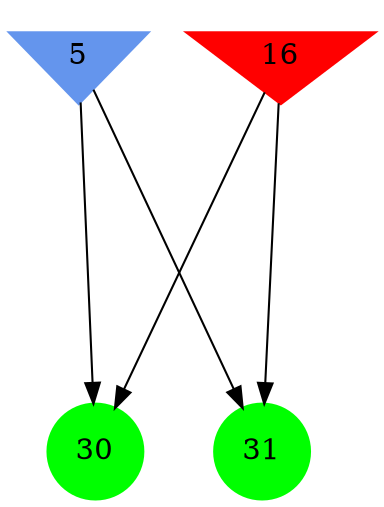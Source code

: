 digraph brain {
	ranksep=2.0;
	5 [shape=invtriangle,style=filled,color=cornflowerblue];
	16 [shape=invtriangle,style=filled,color=red];
	30 [shape=circle,style=filled,color=green];
	31 [shape=circle,style=filled,color=green];
	16	->	30;
	16	->	31;
	5	->	30;
	5	->	31;
	{ rank=same; 5; 16; }
	{ rank=same; }
	{ rank=same; 30; 31; }
}
